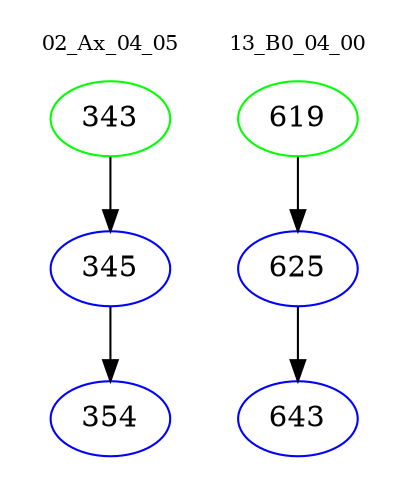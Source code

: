 digraph{
subgraph cluster_0 {
color = white
label = "02_Ax_04_05";
fontsize=10;
T0_343 [label="343", color="green"]
T0_343 -> T0_345 [color="black"]
T0_345 [label="345", color="blue"]
T0_345 -> T0_354 [color="black"]
T0_354 [label="354", color="blue"]
}
subgraph cluster_1 {
color = white
label = "13_B0_04_00";
fontsize=10;
T1_619 [label="619", color="green"]
T1_619 -> T1_625 [color="black"]
T1_625 [label="625", color="blue"]
T1_625 -> T1_643 [color="black"]
T1_643 [label="643", color="blue"]
}
}
